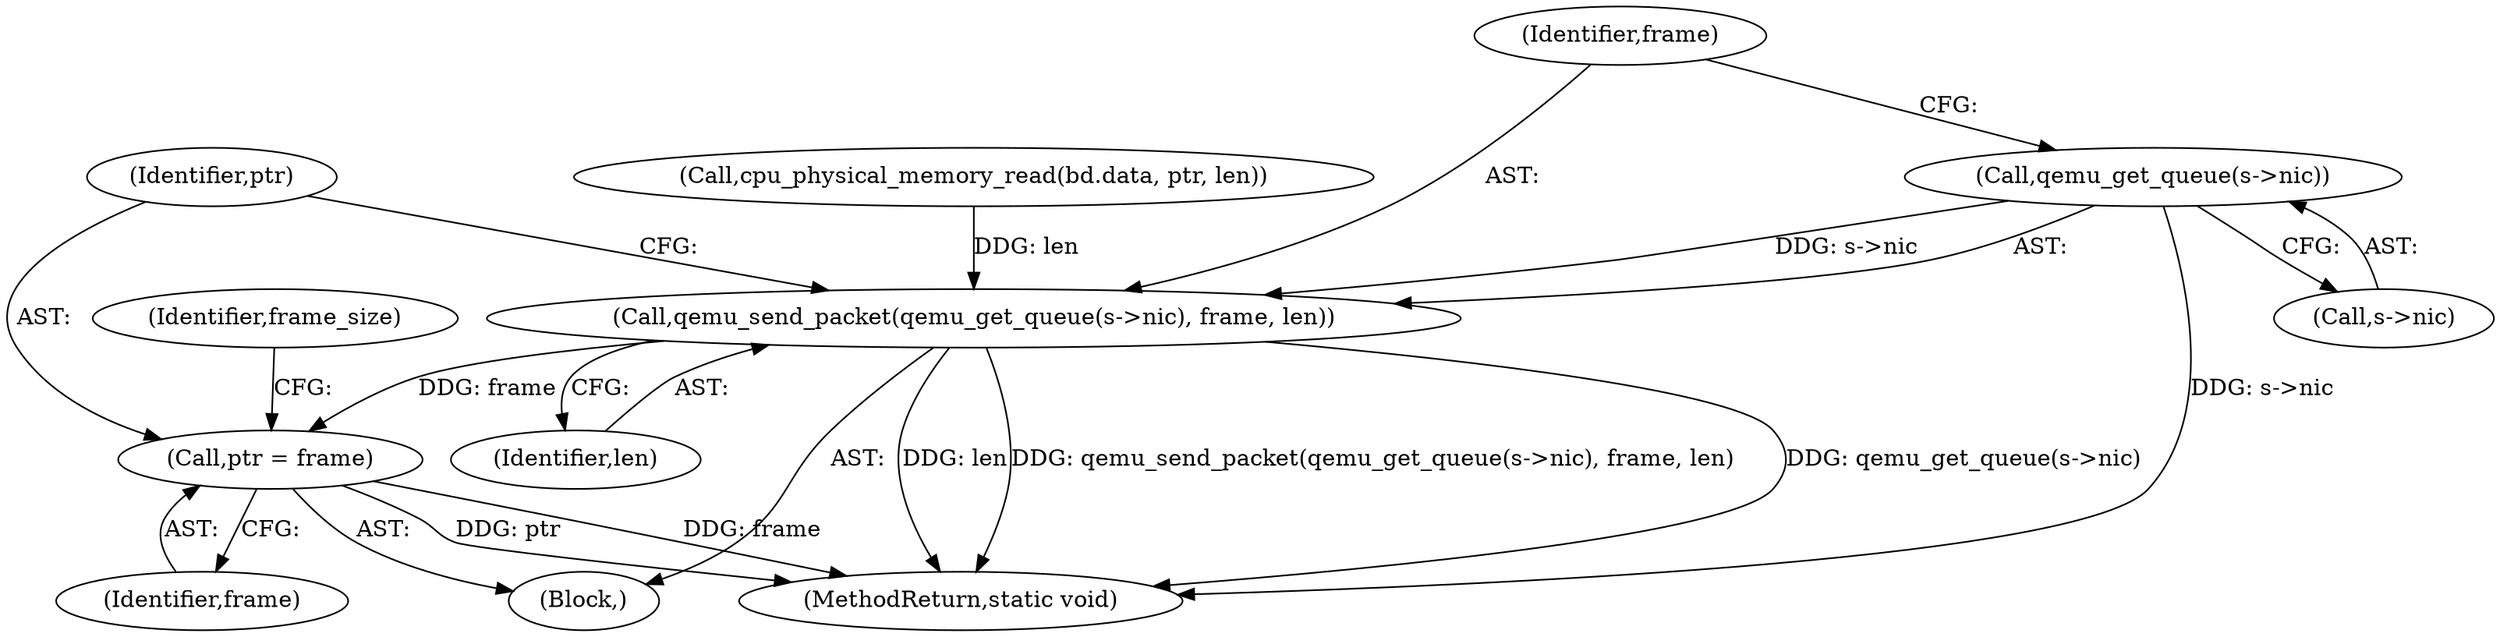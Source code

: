 digraph "0_qemu_070c4b92b8cd5390889716677a0b92444d6e087a@pointer" {
"1000199" [label="(Call,qemu_get_queue(s->nic))"];
"1000198" [label="(Call,qemu_send_packet(qemu_get_queue(s->nic), frame, len))"];
"1000205" [label="(Call,ptr = frame)"];
"1000204" [label="(Identifier,len)"];
"1000205" [label="(Call,ptr = frame)"];
"1000198" [label="(Call,qemu_send_packet(qemu_get_queue(s->nic), frame, len))"];
"1000177" [label="(Call,cpu_physical_memory_read(bd.data, ptr, len))"];
"1000206" [label="(Identifier,ptr)"];
"1000203" [label="(Identifier,frame)"];
"1000199" [label="(Call,qemu_get_queue(s->nic))"];
"1000200" [label="(Call,s->nic)"];
"1000195" [label="(Block,)"];
"1000249" [label="(MethodReturn,static void)"];
"1000209" [label="(Identifier,frame_size)"];
"1000207" [label="(Identifier,frame)"];
"1000199" -> "1000198"  [label="AST: "];
"1000199" -> "1000200"  [label="CFG: "];
"1000200" -> "1000199"  [label="AST: "];
"1000203" -> "1000199"  [label="CFG: "];
"1000199" -> "1000249"  [label="DDG: s->nic"];
"1000199" -> "1000198"  [label="DDG: s->nic"];
"1000198" -> "1000195"  [label="AST: "];
"1000198" -> "1000204"  [label="CFG: "];
"1000203" -> "1000198"  [label="AST: "];
"1000204" -> "1000198"  [label="AST: "];
"1000206" -> "1000198"  [label="CFG: "];
"1000198" -> "1000249"  [label="DDG: qemu_get_queue(s->nic)"];
"1000198" -> "1000249"  [label="DDG: len"];
"1000198" -> "1000249"  [label="DDG: qemu_send_packet(qemu_get_queue(s->nic), frame, len)"];
"1000177" -> "1000198"  [label="DDG: len"];
"1000198" -> "1000205"  [label="DDG: frame"];
"1000205" -> "1000195"  [label="AST: "];
"1000205" -> "1000207"  [label="CFG: "];
"1000206" -> "1000205"  [label="AST: "];
"1000207" -> "1000205"  [label="AST: "];
"1000209" -> "1000205"  [label="CFG: "];
"1000205" -> "1000249"  [label="DDG: ptr"];
"1000205" -> "1000249"  [label="DDG: frame"];
}
